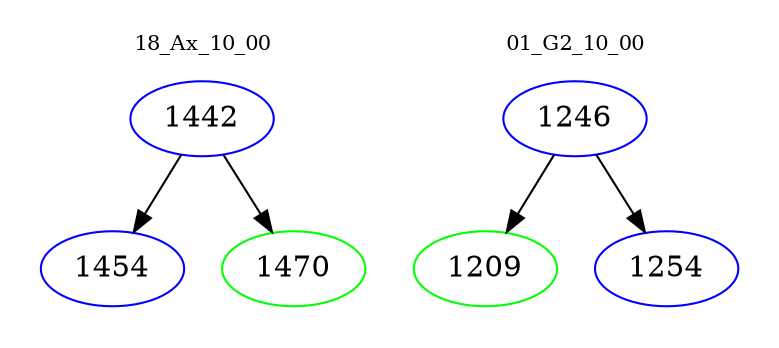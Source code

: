 digraph{
subgraph cluster_0 {
color = white
label = "18_Ax_10_00";
fontsize=10;
T0_1442 [label="1442", color="blue"]
T0_1442 -> T0_1454 [color="black"]
T0_1454 [label="1454", color="blue"]
T0_1442 -> T0_1470 [color="black"]
T0_1470 [label="1470", color="green"]
}
subgraph cluster_1 {
color = white
label = "01_G2_10_00";
fontsize=10;
T1_1246 [label="1246", color="blue"]
T1_1246 -> T1_1209 [color="black"]
T1_1209 [label="1209", color="green"]
T1_1246 -> T1_1254 [color="black"]
T1_1254 [label="1254", color="blue"]
}
}
